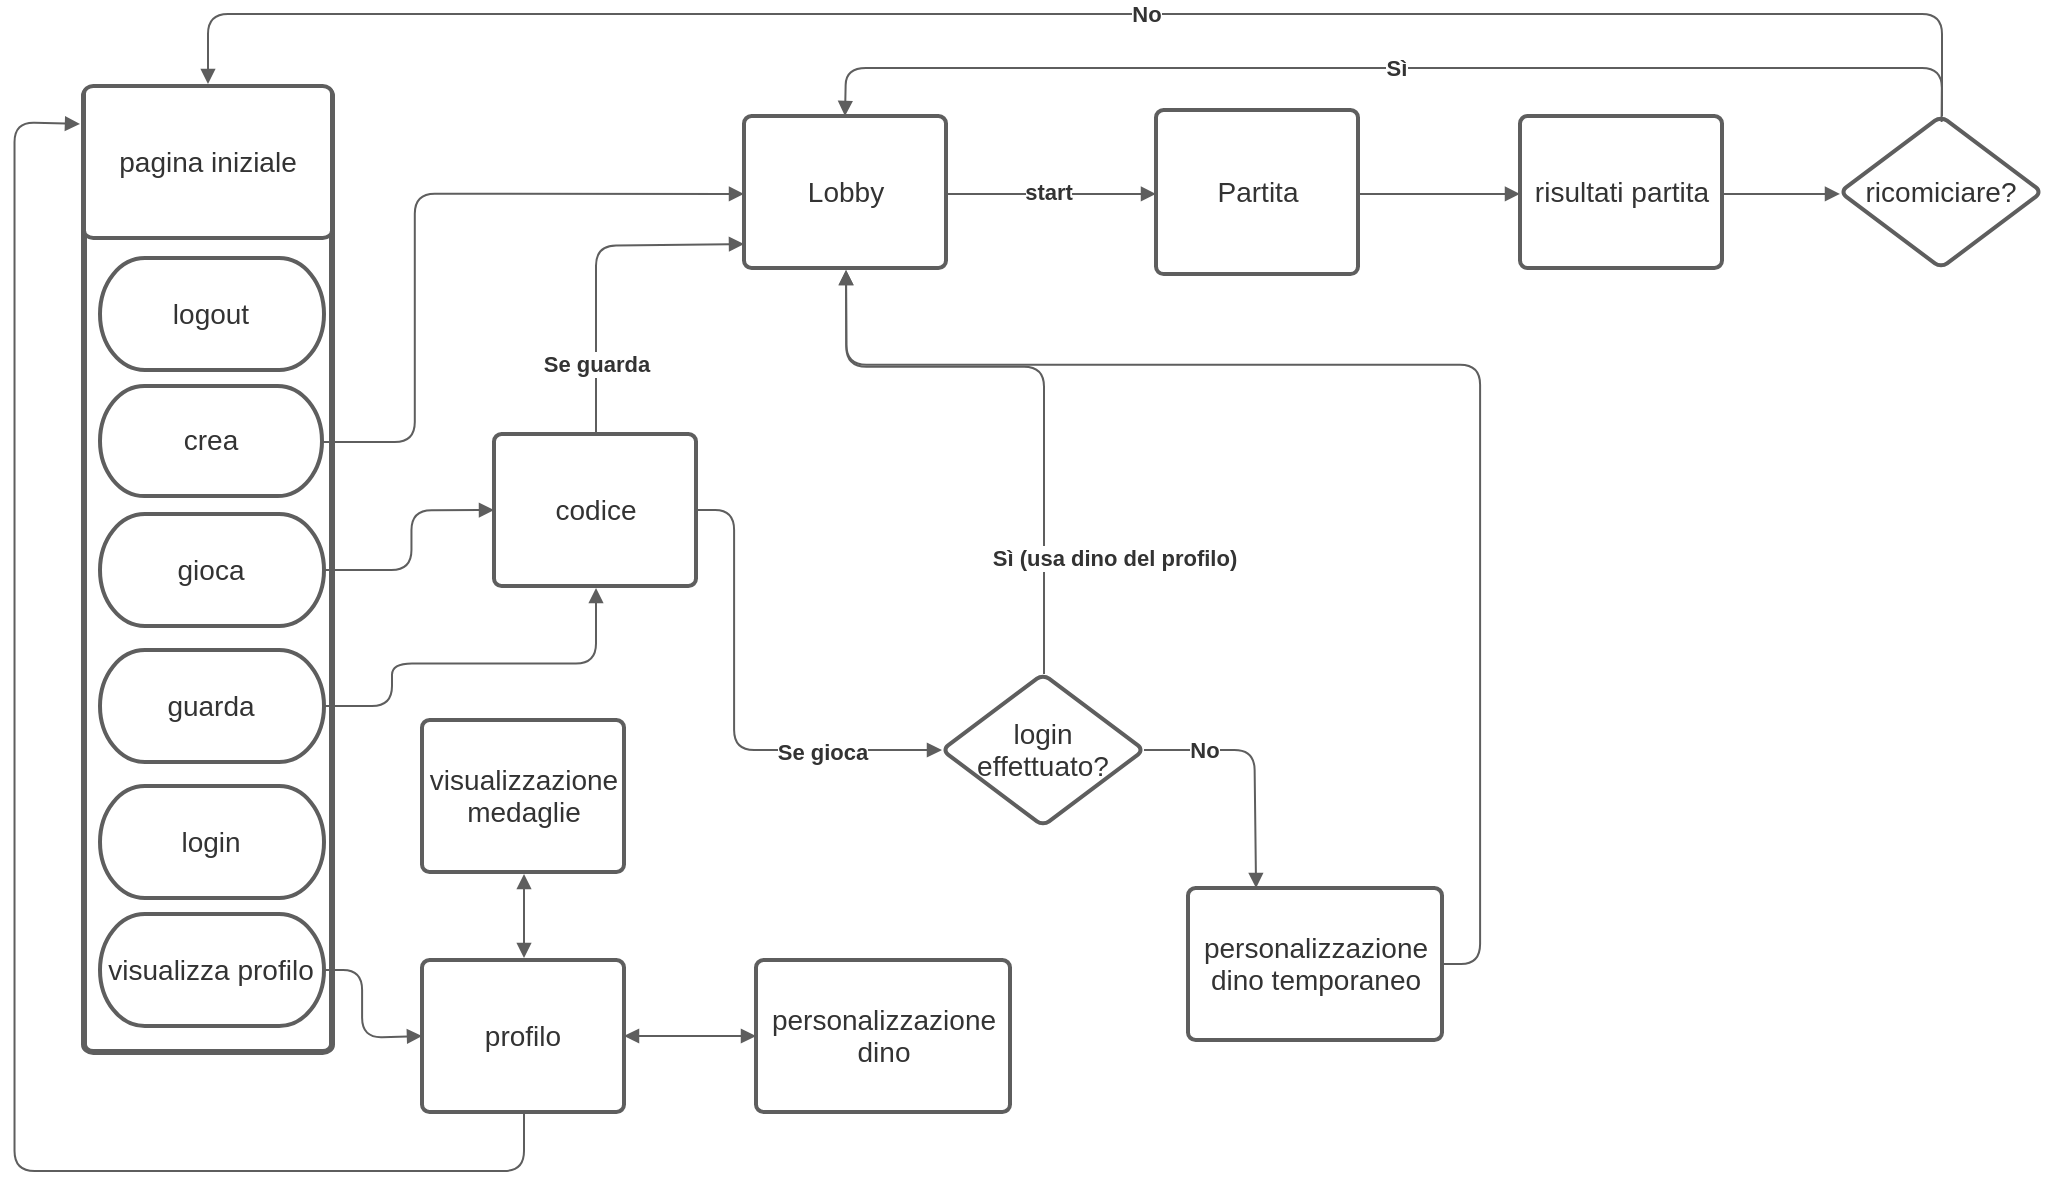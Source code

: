 <mxfile version="15.4.0" type="device"><diagram name="Pagina 1" id="Pagina_1"><mxGraphModel dx="1186" dy="614" grid="1" gridSize="10" guides="1" tooltips="1" connect="1" arrows="1" fold="1" page="1" pageScale="1" pageWidth="827" pageHeight="1169" math="0" shadow="0"><root><mxCell id="0"/><mxCell id="1" value="Connettore" parent="0"/><mxCell id="2" style="vsdxID=52;fillColor=none;gradientColor=none;fillOpacity=0;strokeColor=none;strokeWidth=3;spacingTop=-3;spacingBottom=-3;spacingLeft=-3;spacingRight=-3;labelBackgroundColor=none;rounded=1;html=1;whiteSpace=wrap;" parent="1" vertex="1"><mxGeometry x="80" y="147" width="124" height="482" as="geometry"/></mxCell><mxCell id="3" style="vsdxID=53;fillColor=#000000;gradientColor=none;fillOpacity=0;shape=stencil(fZNRcoMgEIZPwysDbNTymEmTC/QEjtLKxKpDTGNy+hIXIzAYn2D3/+Fb1iVwuDTloIhgl9H0Z3XT9dgQ+CRC6K5RRo92ReBI4PDdG/Vj+mtX434orVKwOaJq9PCnWrDSVF/6oTDGKPAiwwQ6f/u/542Ty2PqvqgLOQdOqK2uBsU8VPPX4Zn0vx2gYBKOiObSWURwwgS4BbrA3cEXzPezvUVodefhypyKLER+xys/bPkRc0TIWAS4WRPEDkg9WgJ6dTgqSV2vNrBXA3858l0I7pcW17Kg+q8V0W+xeg1JGBKoa4dj+Cls+ULp1wKhApLvk6B8/9faxTweODi6bXG6/Hw8TjaEowjHfw==);strokeColor=#5e5e5e;strokeWidth=3;spacingTop=-3;spacingBottom=-3;spacingLeft=-3;spacingRight=-3;labelBackgroundColor=none;rounded=1;html=1;whiteSpace=wrap;" parent="2" vertex="1"><mxGeometry width="124" height="482" as="geometry"/></mxCell><mxCell id="4" style="vsdxID=1;fillColor=none;gradientColor=none;strokeColor=none;strokeWidth=2;spacingTop=-3;spacingBottom=-3;spacingLeft=-3;spacingRight=-3;labelBackgroundColor=none;rounded=1;html=1;whiteSpace=wrap;" parent="1" vertex="1"><mxGeometry x="285" y="320" width="101" height="76" as="geometry"/></mxCell><mxCell id="5" style="vsdxID=2;fillColor=#ffffff;gradientColor=none;shape=stencil(fZNbEoIwDEVX018mNOODT8fHBlwBA1U6IjgVFVy9hbTSFvSvaW4mJ7cNw+29SG+Ccbg3qr6Il8ybguGOcS6rQijZ6BPDPcPtqVbirOpHlVN8S7WSw3AjcqqJezWHVGVH+RZ0BxHGqwUlqPJaP/uOrclTqqOIhAcSZg9FytiXmpBHRg4tN/2jZWI03CtpkUKMLEqHrmBoCBvds5SVA5csvz26iX4KmKz1sD4kBIQAPqAzBIYSnHgygzjKDcNfC0e1RV59LbGM7hQhtoV0jQm4f4E63s8UzKCOjxnCt/7rWkp3FvQVODVnBvHPX9SH4cfTLsiypIVx8+GG6CvaLtx/AA==);strokeColor=#5e5e5e;strokeWidth=2;spacingTop=-3;spacingBottom=-3;spacingLeft=-3;spacingRight=-3;labelBackgroundColor=none;rounded=1;html=1;whiteSpace=wrap;" parent="4" vertex="1"><mxGeometry width="101" height="76" as="geometry"/></mxCell><mxCell id="6" value="&lt;p style=&quot;align:center;margin-left:0;margin-right:0;margin-top:0px;margin-bottom:0px;text-indent:0;valign:middle;direction:ltr;&quot;&gt;&lt;font style=&quot;font-size:14px;font-family:Arial;color:#333333;direction:ltr;letter-spacing:0px;line-height:100%;opacity:1&quot;&gt;codice&lt;/font&gt;&lt;/p&gt;" style="text;vsdxID=1;fillColor=none;gradientColor=none;strokeColor=none;strokeWidth=2;spacingTop=-3;spacingBottom=-3;spacingLeft=-3;spacingRight=-3;labelBackgroundColor=none;rounded=1;html=1;whiteSpace=wrap;verticalAlign=middle;align=center;;html=1;" parent="4" vertex="1"><mxGeometry x="7.62" y="7.42" width="86.36" height="60.96" as="geometry"/></mxCell><mxCell id="7" style="vsdxID=3;fillColor=none;gradientColor=none;strokeColor=none;strokeWidth=2;spacingTop=-3;spacingBottom=-3;spacingLeft=-3;spacingRight=-3;labelBackgroundColor=none;rounded=1;html=1;whiteSpace=wrap;" parent="1" vertex="1"><mxGeometry x="80" y="146" width="124" height="76" as="geometry"/></mxCell><mxCell id="8" style="vsdxID=4;fillColor=#ffffff;gradientColor=none;shape=stencil(fZNbEoIwDEVX018mNOODT8fHBlwBA1U6IjgVFVy9hbTSFvSvaW4mJ7cNw+29SG+Ccbg3qr6Il8ybguGOcS6rQijZ6BPDPcPtqVbirOpHlVN8S7WSw3AjcqqJezWHVGVH+RZ0BxHGqwUlqPJaP/uOrclTqqOIhAcSZg9FytiXmpBHRg4tN/2jZWI03CtpkUKMLEqHrmBoCBvds5SVA5csvz26iX4KmKz1sD4kBIQAPqAzBIYSnHgygzjKDcNfC0e1RV59LbGM7hQhtoV0jQm4f4E63s8UzKCOjxnCt/7rWkp3FvQVODVnBvHPX9SH4cfTLsiypIVx8+GG6CvaLtx/AA==);strokeColor=#5e5e5e;strokeWidth=2;spacingTop=-3;spacingBottom=-3;spacingLeft=-3;spacingRight=-3;labelBackgroundColor=none;rounded=1;html=1;whiteSpace=wrap;" parent="7" vertex="1"><mxGeometry width="124" height="76" as="geometry"/></mxCell><mxCell id="9" value="&lt;p style=&quot;align:center;margin-left:0;margin-right:0;margin-top:0px;margin-bottom:0px;text-indent:0;valign:middle;direction:ltr;&quot;&gt;&lt;font style=&quot;font-size:14px;font-family:Arial;color:#333333;direction:ltr;letter-spacing:0px;line-height:100%;opacity:1&quot;&gt;pagina iniziale&lt;/font&gt;&lt;/p&gt;" style="text;vsdxID=3;fillColor=none;gradientColor=none;strokeColor=none;strokeWidth=2;spacingTop=-3;spacingBottom=-3;spacingLeft=-3;spacingRight=-3;labelBackgroundColor=none;rounded=1;html=1;whiteSpace=wrap;verticalAlign=middle;align=center;;html=1;" parent="7" vertex="1"><mxGeometry x="9.36" y="7.42" width="106.08" height="60.96" as="geometry"/></mxCell><mxCell id="10" style="vsdxID=5;fillColor=none;gradientColor=none;strokeColor=none;strokeWidth=2;spacingTop=-3;spacingBottom=-3;spacingLeft=-3;spacingRight=-3;labelBackgroundColor=none;rounded=1;html=1;whiteSpace=wrap;" parent="1" vertex="1"><mxGeometry x="88" y="296" width="111" height="55" as="geometry"/></mxCell><mxCell id="11" style="vsdxID=6;fillColor=#ffffff;gradientColor=none;shape=stencil(jZPbDoIwDIafZrdLaVXg0nh4AZ+AyJRFBDPx+PSi3cI2D5Grrf3bfvtTBM2OVXFQAuHYmXanLrrsKkFzgaibShnd9SdBC0GzTWvU1rSnpuT7oeiVCK+IKrkmeaoRCrNe6bviGMkMcv+bsIi77Nvzc/qVtRlw7sZXvi1ZuT4ZliaczBMJttUt8fVwRUsDrp0NIEpKfZSxLaC4wAbGHgFMP0AMFTaQpnKCIYYPGpO5yVk02AmGybVuPKMwNCqQv1NmMh+FmAMABtY5QP8ZFCr+tSYy5qv3+MYYIrn5McBvg35tUn94LS+vta5r3n0/Hy97H+IfhRYP);strokeColor=#5e5e5e;strokeWidth=2;spacingTop=-3;spacingBottom=-3;spacingLeft=-3;spacingRight=-3;labelBackgroundColor=none;rounded=1;html=1;whiteSpace=wrap;" parent="10" vertex="1"><mxGeometry width="111" height="55" as="geometry"/></mxCell><mxCell id="12" value="&lt;p style=&quot;align:center;margin-left:0;margin-right:0;margin-top:0px;margin-bottom:0px;text-indent:0;valign:middle;direction:ltr;&quot;&gt;&lt;font style=&quot;font-size:14px;font-family:Arial;color:#333333;direction:ltr;letter-spacing:0px;line-height:100%;opacity:1&quot;&gt;crea&lt;/font&gt;&lt;/p&gt;" style="text;vsdxID=5;fillColor=none;gradientColor=none;strokeColor=none;strokeWidth=2;spacingTop=-3;spacingBottom=-3;spacingLeft=-3;spacingRight=-3;labelBackgroundColor=none;rounded=1;html=1;whiteSpace=wrap;verticalAlign=middle;align=center;;html=1;" parent="10" vertex="1"><mxGeometry x="3.48" y="2.69" width="104.62" height="48.82" as="geometry"/></mxCell><mxCell id="13" style="vsdxID=7;fillColor=none;gradientColor=none;strokeColor=none;strokeWidth=2;spacingTop=-3;spacingBottom=-3;spacingLeft=-3;spacingRight=-3;labelBackgroundColor=none;rounded=1;html=1;whiteSpace=wrap;" parent="1" vertex="1"><mxGeometry x="88" y="360" width="112" height="56" as="geometry"/></mxCell><mxCell id="14" style="vsdxID=8;fillColor=#ffffff;gradientColor=none;shape=stencil(jZPRjoIwEEW/pq/NdGYVeNy4+gN+AZEqzbJgKir69SLThrbumuWpvXOHOdwMglanujxqgXDqbfetr6bqa0FfAtG0tbamH0+C1oJW+87qg+3ObcX3Yzk6ESZFV9yjnm6E0u625q5ZA0kqW3CBO3+6y3PiwPUcuHZz9um2YefubNmquFgoCUtnV6EfBnQE4F/nBERJWRE8DmWgtMEJi4AAPn+BmDuckGVyiTFGCJqS+cl5Mtgb5smNaYOgMA4qsr9S5rL4iDFnAIyi84DhZ1Ds+G80STB/Zo8vjDGSn58CvA/o3SaNh2lheZVN0/C+h/V0wUeJfw5aPwA=);strokeColor=#5e5e5e;strokeWidth=2;spacingTop=-3;spacingBottom=-3;spacingLeft=-3;spacingRight=-3;labelBackgroundColor=none;rounded=1;html=1;whiteSpace=wrap;" parent="13" vertex="1"><mxGeometry width="112" height="56" as="geometry"/></mxCell><mxCell id="15" value="&lt;p style=&quot;align:center;margin-left:0;margin-right:0;margin-top:0px;margin-bottom:0px;text-indent:0;valign:middle;direction:ltr;&quot;&gt;&lt;font style=&quot;font-size:14px;font-family:Arial;color:#333333;direction:ltr;letter-spacing:0px;line-height:100%;opacity:1&quot;&gt;gioca&lt;/font&gt;&lt;/p&gt;" style="text;vsdxID=7;fillColor=none;gradientColor=none;strokeColor=none;strokeWidth=2;spacingTop=-3;spacingBottom=-3;spacingLeft=-3;spacingRight=-3;labelBackgroundColor=none;rounded=1;html=1;whiteSpace=wrap;verticalAlign=middle;align=center;;html=1;" parent="13" vertex="1"><mxGeometry x="3.49" y="3.51" width="105" height="49" as="geometry"/></mxCell><mxCell id="16" style="vsdxID=9;fillColor=none;gradientColor=none;strokeColor=none;strokeWidth=2;spacingTop=-3;spacingBottom=-3;spacingLeft=-3;spacingRight=-3;labelBackgroundColor=none;rounded=1;html=1;whiteSpace=wrap;" parent="1" vertex="1"><mxGeometry x="88" y="428" width="112" height="56" as="geometry"/></mxCell><mxCell id="17" style="vsdxID=10;fillColor=#ffffff;gradientColor=none;shape=stencil(jZPRjoIwEEW/pq/NdGYVeNy4+gN+AZEqzbJgKir69SLThrbumuWpvXOHOdwMglanujxqgXDqbfetr6bqa0FfAtG0tbamH0+C1oJW+87qg+3ObcX3Yzk6ESZFV9yjnm6E0u625q5ZA0kqW3CBO3+6y3PiwPUcuHZz9um2YefubNmquFgoCUtnV6EfBnQE4F/nBERJWRE8DmWgtMEJi4AAPn+BmDuckGVyiTFGCJqS+cl5Mtgb5smNaYOgMA4qsr9S5rL4iDFnAIyi84DhZ1Ds+G80STB/Zo8vjDGSn58CvA/o3SaNh2lheZVN0/C+h/V0wUeJfw5aPwA=);strokeColor=#5e5e5e;strokeWidth=2;spacingTop=-3;spacingBottom=-3;spacingLeft=-3;spacingRight=-3;labelBackgroundColor=none;rounded=1;html=1;whiteSpace=wrap;" parent="16" vertex="1"><mxGeometry width="112" height="56" as="geometry"/></mxCell><mxCell id="18" value="&lt;p style=&quot;align:center;margin-left:0;margin-right:0;margin-top:0px;margin-bottom:0px;text-indent:0;valign:middle;direction:ltr;&quot;&gt;&lt;font style=&quot;font-size:14px;font-family:Arial;color:#333333;direction:ltr;letter-spacing:0px;line-height:100%;opacity:1&quot;&gt;guarda&lt;/font&gt;&lt;/p&gt;" style="text;vsdxID=9;fillColor=none;gradientColor=none;strokeColor=none;strokeWidth=2;spacingTop=-3;spacingBottom=-3;spacingLeft=-3;spacingRight=-3;labelBackgroundColor=none;rounded=1;html=1;whiteSpace=wrap;verticalAlign=middle;align=center;;html=1;" parent="16" vertex="1"><mxGeometry x="3.49" y="3.51" width="105" height="49" as="geometry"/></mxCell><mxCell id="19" style="vsdxID=15;fillColor=none;gradientColor=none;strokeColor=none;strokeWidth=2;spacingTop=-3;spacingBottom=-3;spacingLeft=-3;spacingRight=-3;labelBackgroundColor=none;rounded=1;html=1;whiteSpace=wrap;" parent="1" vertex="1"><mxGeometry x="410" y="161" width="101" height="76" as="geometry"/></mxCell><mxCell id="20" style="vsdxID=16;fillColor=#ffffff;gradientColor=none;shape=stencil(fZNbEoIwDEVX018mNOODT8fHBlwBA1U6IjgVFVy9hbTSFvSvaW4mJ7cNw+29SG+Ccbg3qr6Il8ybguGOcS6rQijZ6BPDPcPtqVbirOpHlVN8S7WSw3AjcqqJezWHVGVH+RZ0BxHGqwUlqPJaP/uOrclTqqOIhAcSZg9FytiXmpBHRg4tN/2jZWI03CtpkUKMLEqHrmBoCBvds5SVA5csvz26iX4KmKz1sD4kBIQAPqAzBIYSnHgygzjKDcNfC0e1RV59LbGM7hQhtoV0jQm4f4E63s8UzKCOjxnCt/7rWkp3FvQVODVnBvHPX9SH4cfTLsiypIVx8+GG6CvaLtx/AA==);strokeColor=#5e5e5e;strokeWidth=2;spacingTop=-3;spacingBottom=-3;spacingLeft=-3;spacingRight=-3;labelBackgroundColor=none;rounded=1;html=1;whiteSpace=wrap;" parent="19" vertex="1"><mxGeometry width="101" height="76" as="geometry"/></mxCell><mxCell id="21" value="&lt;p style=&quot;align:center;margin-left:0;margin-right:0;margin-top:0px;margin-bottom:0px;text-indent:0;valign:middle;direction:ltr;&quot;&gt;&lt;font style=&quot;font-size:14px;font-family:Arial;color:#333333;direction:ltr;letter-spacing:0px;line-height:100%;opacity:1&quot;&gt;Lobby&lt;/font&gt;&lt;/p&gt;" style="text;vsdxID=15;fillColor=none;gradientColor=none;strokeColor=none;strokeWidth=2;spacingTop=-3;spacingBottom=-3;spacingLeft=-3;spacingRight=-3;labelBackgroundColor=none;rounded=1;html=1;whiteSpace=wrap;verticalAlign=middle;align=center;;html=1;" parent="19" vertex="1"><mxGeometry x="7.62" y="7.42" width="86.36" height="60.96" as="geometry"/></mxCell><mxCell id="22" style="vsdxID=18;fillColor=none;gradientColor=none;strokeColor=none;strokeWidth=2;spacingTop=-3;spacingBottom=-3;spacingLeft=-3;spacingRight=-3;labelBackgroundColor=none;rounded=1;html=1;whiteSpace=wrap;" parent="1" vertex="1"><mxGeometry x="616" y="158" width="101" height="82" as="geometry"/></mxCell><mxCell id="23" style="vsdxID=19;fillColor=#ffffff;gradientColor=none;shape=stencil(fZNNcoMwDIVP461HSPzUy06aXqAnYIJbPKWQcUhLevo6yAw2dWBlSe/Zn2wk6HBp67MWCJfRDp/6xzRjK+hFIJq+1daMbiXoKOjwPlj9YYdr33B8rp0SYc7ohj3ZXY1Q29Ob+dWcA0lZVXCBnV/D9/3Eyde5dOMol4WaE6+sPV0ti7NY7UOUUEHwVTnXJ/RAslTegdEGE3FIcmG7USiYj4dnR9CZPqBVpcQiIoY9XPXkuo+RYUMIEAM+bIm2BkpdWYJ5dXioQua0R70aljYqqcqYO+xsbUUCxrThfdE/2SPi4FXSngTz+tJZAid+/YU47ItiBSXvKsG6//+6xTwoPEKm63jOwvp2sFyKh5KOfw==);strokeColor=#5e5e5e;strokeWidth=2;spacingTop=-3;spacingBottom=-3;spacingLeft=-3;spacingRight=-3;labelBackgroundColor=none;rounded=1;html=1;whiteSpace=wrap;" parent="22" vertex="1"><mxGeometry width="101" height="82" as="geometry"/></mxCell><mxCell id="24" value="&lt;p style=&quot;align:center;margin-left:0;margin-right:0;margin-top:0px;margin-bottom:0px;text-indent:0;valign:middle;direction:ltr;&quot;&gt;&lt;font style=&quot;font-size:14px;font-family:Arial;color:#333333;direction:ltr;letter-spacing:0px;line-height:100%;opacity:1&quot;&gt;Partita&lt;/font&gt;&lt;/p&gt;" style="text;vsdxID=18;fillColor=none;gradientColor=none;strokeColor=none;strokeWidth=2;spacingTop=-3;spacingBottom=-3;spacingLeft=-3;spacingRight=-3;labelBackgroundColor=none;rounded=1;html=1;whiteSpace=wrap;verticalAlign=middle;align=center;;html=1;" parent="22" vertex="1"><mxGeometry x="7.62" y="6.64" width="86.36" height="67.95" as="geometry"/></mxCell><mxCell id="25" style="vsdxID=20;fillColor=none;gradientColor=none;strokeColor=none;strokeWidth=2;spacingTop=-3;spacingBottom=-3;spacingLeft=-3;spacingRight=-3;labelBackgroundColor=none;rounded=1;html=1;whiteSpace=wrap;" parent="1" vertex="1"><mxGeometry x="249" y="583" width="101" height="76" as="geometry"/></mxCell><mxCell id="26" style="vsdxID=21;fillColor=#ffffff;gradientColor=none;shape=stencil(fZNbEoIwDEVX018mNOODT8fHBlwBA1U6IjgVFVy9hbTSFvSvaW4mJ7cNw+29SG+Ccbg3qr6Il8ybguGOcS6rQijZ6BPDPcPtqVbirOpHlVN8S7WSw3AjcqqJezWHVGVH+RZ0BxHGqwUlqPJaP/uOrclTqqOIhAcSZg9FytiXmpBHRg4tN/2jZWI03CtpkUKMLEqHrmBoCBvds5SVA5csvz26iX4KmKz1sD4kBIQAPqAzBIYSnHgygzjKDcNfC0e1RV59LbGM7hQhtoV0jQm4f4E63s8UzKCOjxnCt/7rWkp3FvQVODVnBvHPX9SH4cfTLsiypIVx8+GG6CvaLtx/AA==);strokeColor=#5e5e5e;strokeWidth=2;spacingTop=-3;spacingBottom=-3;spacingLeft=-3;spacingRight=-3;labelBackgroundColor=none;rounded=1;html=1;whiteSpace=wrap;" parent="25" vertex="1"><mxGeometry width="101" height="76" as="geometry"/></mxCell><mxCell id="27" value="&lt;p style=&quot;align:center;margin-left:0;margin-right:0;margin-top:0px;margin-bottom:0px;text-indent:0;valign:middle;direction:ltr;&quot;&gt;&lt;font style=&quot;font-size:14px;font-family:Arial;color:#333333;direction:ltr;letter-spacing:0px;line-height:100%;opacity:1&quot;&gt;profilo&lt;/font&gt;&lt;/p&gt;" style="text;vsdxID=20;fillColor=none;gradientColor=none;strokeColor=none;strokeWidth=2;spacingTop=-3;spacingBottom=-3;spacingLeft=-3;spacingRight=-3;labelBackgroundColor=none;rounded=1;html=1;whiteSpace=wrap;verticalAlign=middle;align=center;;html=1;" parent="25" vertex="1"><mxGeometry x="3.17" y="2.98" width="95.25" height="69.85" as="geometry"/></mxCell><mxCell id="28" style="vsdxID=22;fillColor=none;gradientColor=none;strokeColor=none;strokeWidth=2;spacingTop=-3;spacingBottom=-3;spacingLeft=-3;spacingRight=-3;labelBackgroundColor=none;rounded=1;html=1;whiteSpace=wrap;" parent="1" vertex="1"><mxGeometry x="632" y="547" width="127" height="76" as="geometry"/></mxCell><mxCell id="29" style="vsdxID=23;fillColor=#ffffff;gradientColor=none;shape=stencil(fZNRsoIwDEVX099OaEbRT0d9G3grYKRKRwSnoqKrt5IiTUX+mtybyWnaCFxfiuyshYJLY+ujvpu8KQRuhFKmKrQ1jTsJ3Apc72urD7a+VjnF58w5FXQZnVNN8nYryOzu3zw15UBiks5IoMpTfXt3bL1O0oMiMv6RcXe15Ey41YdKeju0yveX6DMPxUpapBC9iqHadYOVa1iaKiBbpgwNptCWCzmfcTyI2AA4WoCPsQW/pjHCN9g9w+TwBnePnMo0ml94ixi7h/xMJYL+RYmMkblHIIcHjLFb/qI9X3gL5A78HssI38T/c4ful9P/N2VJSxLq8Va4FG0Ubl8=);strokeColor=#5e5e5e;strokeWidth=2;spacingTop=-3;spacingBottom=-3;spacingLeft=-3;spacingRight=-3;labelBackgroundColor=none;rounded=1;html=1;whiteSpace=wrap;" parent="28" vertex="1"><mxGeometry width="127" height="76" as="geometry"/></mxCell><mxCell id="30" value="&lt;p style=&quot;align:center;margin-left:0;margin-right:0;margin-top:0px;margin-bottom:0px;text-indent:0;valign:middle;direction:ltr;&quot;&gt;&lt;font style=&quot;font-size:14px;font-family:Arial;color:#333333;direction:ltr;letter-spacing:0px;line-height:100%;opacity:1&quot;&gt;personalizzazione dino temporaneo&lt;/font&gt;&lt;/p&gt;" style="text;vsdxID=22;fillColor=none;gradientColor=none;strokeColor=none;strokeWidth=2;spacingTop=-3;spacingBottom=-3;spacingLeft=-3;spacingRight=-3;labelBackgroundColor=none;rounded=1;html=1;whiteSpace=wrap;verticalAlign=middle;align=center;;html=1;" parent="28" vertex="1"><mxGeometry x="7.62" y="7.42" width="111.76" height="60.96" as="geometry"/></mxCell><mxCell id="31" style="vsdxID=24;fillColor=none;gradientColor=none;strokeColor=none;strokeWidth=2;spacingTop=-3;spacingBottom=-3;spacingLeft=-3;spacingRight=-3;labelBackgroundColor=none;rounded=1;html=1;whiteSpace=wrap;" parent="1" vertex="1"><mxGeometry x="249" y="463" width="101" height="76" as="geometry"/></mxCell><mxCell id="32" style="vsdxID=25;fillColor=#ffffff;gradientColor=none;shape=stencil(fZNbEoIwDEVX018mNOODT8fHBlwBA1U6IjgVFVy9hbTSFvSvaW4mJ7cNw+29SG+Ccbg3qr6Il8ybguGOcS6rQijZ6BPDPcPtqVbirOpHlVN8S7WSw3AjcqqJezWHVGVH+RZ0BxHGqwUlqPJaP/uOrclTqqOIhAcSZg9FytiXmpBHRg4tN/2jZWI03CtpkUKMLEqHrmBoCBvds5SVA5csvz26iX4KmKz1sD4kBIQAPqAzBIYSnHgygzjKDcNfC0e1RV59LbGM7hQhtoV0jQm4f4E63s8UzKCOjxnCt/7rWkp3FvQVODVnBvHPX9SH4cfTLsiypIVx8+GG6CvaLtx/AA==);strokeColor=#5e5e5e;strokeWidth=2;spacingTop=-3;spacingBottom=-3;spacingLeft=-3;spacingRight=-3;labelBackgroundColor=none;rounded=1;html=1;whiteSpace=wrap;" parent="31" vertex="1"><mxGeometry width="101" height="76" as="geometry"/></mxCell><mxCell id="33" value="&lt;p style=&quot;align:center;margin-left:0;margin-right:0;margin-top:0px;margin-bottom:0px;text-indent:0;valign:middle;direction:ltr;&quot;&gt;&lt;font style=&quot;font-size:14px;font-family:Arial;color:#333333;direction:ltr;letter-spacing:0px;line-height:100%;opacity:1&quot;&gt;visualizzazione medaglie&lt;/font&gt;&lt;/p&gt;" style="text;vsdxID=24;fillColor=none;gradientColor=none;strokeColor=none;strokeWidth=2;spacingTop=-3;spacingBottom=-3;spacingLeft=-3;spacingRight=-3;labelBackgroundColor=none;rounded=1;html=1;whiteSpace=wrap;verticalAlign=middle;align=center;;html=1;" parent="31" vertex="1"><mxGeometry x="7.62" y="7.42" width="86.36" height="60.96" as="geometry"/></mxCell><mxCell id="34" style="vsdxID=27;fillColor=none;gradientColor=none;strokeColor=none;strokeWidth=2;spacingTop=-3;spacingBottom=-3;spacingLeft=-3;spacingRight=-3;labelBackgroundColor=none;rounded=1;html=1;whiteSpace=wrap;" parent="1" vertex="1"><mxGeometry x="798" y="161" width="101" height="76" as="geometry"/></mxCell><mxCell id="35" style="vsdxID=28;fillColor=#ffffff;gradientColor=none;shape=stencil(fZNbEoIwDEVX018mNOODT8fHBlwBA1U6IjgVFVy9hbTSFvSvaW4mJ7cNw+29SG+Ccbg3qr6Il8ybguGOcS6rQijZ6BPDPcPtqVbirOpHlVN8S7WSw3AjcqqJezWHVGVH+RZ0BxHGqwUlqPJaP/uOrclTqqOIhAcSZg9FytiXmpBHRg4tN/2jZWI03CtpkUKMLEqHrmBoCBvds5SVA5csvz26iX4KmKz1sD4kBIQAPqAzBIYSnHgygzjKDcNfC0e1RV59LbGM7hQhtoV0jQm4f4E63s8UzKCOjxnCt/7rWkp3FvQVODVnBvHPX9SH4cfTLsiypIVx8+GG6CvaLtx/AA==);strokeColor=#5e5e5e;strokeWidth=2;spacingTop=-3;spacingBottom=-3;spacingLeft=-3;spacingRight=-3;labelBackgroundColor=none;rounded=1;html=1;whiteSpace=wrap;" parent="34" vertex="1"><mxGeometry width="101" height="76" as="geometry"/></mxCell><mxCell id="36" value="&lt;p style=&quot;align:center;margin-left:0;margin-right:0;margin-top:0px;margin-bottom:0px;text-indent:0;valign:middle;direction:ltr;&quot;&gt;&lt;font style=&quot;font-size:14px;font-family:Arial;color:#333333;direction:ltr;letter-spacing:0px;line-height:100%;opacity:1&quot;&gt;risultati partita&lt;/font&gt;&lt;/p&gt;" style="text;vsdxID=27;fillColor=none;gradientColor=none;strokeColor=none;strokeWidth=2;spacingTop=-3;spacingBottom=-3;spacingLeft=-3;spacingRight=-3;labelBackgroundColor=none;rounded=1;html=1;whiteSpace=wrap;verticalAlign=middle;align=center;;html=1;" parent="34" vertex="1"><mxGeometry x="7.62" y="7.42" width="86.36" height="60.96" as="geometry"/></mxCell><mxCell id="37" style="vsdxID=29;fillColor=none;gradientColor=none;strokeColor=none;strokeWidth=2;spacingTop=-3;spacingBottom=-3;spacingLeft=-3;spacingRight=-3;labelBackgroundColor=none;rounded=1;html=1;whiteSpace=wrap;" parent="1" vertex="1"><mxGeometry x="958" y="161" width="101" height="76" as="geometry"/></mxCell><mxCell id="38" style="vsdxID=30;fillColor=#ffffff;gradientColor=none;shape=stencil(hZNLEoIwDIZP0y1TEhFZOj4u4AkYqdIRwan4wNNbSMdJqSirJvlDvqSNwNW1zC9KgLy2pjmphy7aUuBaAOi6VEa39iRwI3B1aIw6muZWF2RfcqsEOXhUQTlxrwaZm/1OvxT5ZIRxmlCAMs/Nva/4pPgspVhHJg7WlpT7myFp7LSLaJ45uXPFEULGvgX9QD6B4okVOKwO/qSgS3F2hwGSXFqqSteMP/P5XTsTDWRhA31Pqc/MVayNEeansI89xfnpysue4ORTY+gjzlnIyVU4umAMK3/h9DGTn+8hpORzgkAE4cjRr4rhLX5h/PVm7WFYDVoaXVW0WTw+XiXrojXEzRs=);strokeColor=#5e5e5e;strokeWidth=2;spacingTop=-3;spacingBottom=-3;spacingLeft=-3;spacingRight=-3;labelBackgroundColor=none;rounded=1;html=1;whiteSpace=wrap;" parent="37" vertex="1"><mxGeometry width="101" height="76" as="geometry"/></mxCell><mxCell id="39" value="&lt;p style=&quot;align:center;margin-left:0;margin-right:0;margin-top:0px;margin-bottom:0px;text-indent:0;valign:middle;direction:ltr;&quot;&gt;&lt;font style=&quot;font-size:14px;font-family:Arial;color:#333333;direction:ltr;letter-spacing:0px;line-height:100%;opacity:1&quot;&gt;ricomiciare?&lt;/font&gt;&lt;/p&gt;" style="text;vsdxID=29;fillColor=none;gradientColor=none;strokeColor=none;strokeWidth=2;spacingTop=-3;spacingBottom=-3;spacingLeft=-3;spacingRight=-3;labelBackgroundColor=none;rounded=1;html=1;whiteSpace=wrap;verticalAlign=middle;align=center;;html=1;" parent="37" vertex="1"><mxGeometry x="3.17" y="2.98" width="95.25" height="69.85" as="geometry"/></mxCell><mxCell id="40" style="vsdxID=32;fillColor=none;gradientColor=none;strokeColor=none;strokeWidth=2;spacingTop=-3;spacingBottom=-3;spacingLeft=-3;spacingRight=-3;labelBackgroundColor=none;rounded=1;html=1;whiteSpace=wrap;" parent="1" vertex="1"><mxGeometry x="88" y="232" width="112" height="56" as="geometry"/></mxCell><mxCell id="41" style="vsdxID=33;fillColor=#ffffff;gradientColor=none;shape=stencil(jZPRjoIwEEW/pq/NdGYVeNy4+gN+AZEqzbJgKir69SLThrbumuWpvXOHOdwMglanujxqgXDqbfetr6bqa0FfAtG0tbamH0+C1oJW+87qg+3ObcX3Yzk6ESZFV9yjnm6E0u625q5ZA0kqW3CBO3+6y3PiwPUcuHZz9um2YefubNmquFgoCUtnV6EfBnQE4F/nBERJWRE8DmWgtMEJi4AAPn+BmDuckGVyiTFGCJqS+cl5Mtgb5smNaYOgMA4qsr9S5rL4iDFnAIyi84DhZ1Ds+G80STB/Zo8vjDGSn58CvA/o3SaNh2lheZVN0/C+h/V0wUeJfw5aPwA=);strokeColor=#5e5e5e;strokeWidth=2;spacingTop=-3;spacingBottom=-3;spacingLeft=-3;spacingRight=-3;labelBackgroundColor=none;rounded=1;html=1;whiteSpace=wrap;" parent="40" vertex="1"><mxGeometry width="112" height="56" as="geometry"/></mxCell><mxCell id="42" value="&lt;p style=&quot;align:center;margin-left:0;margin-right:0;margin-top:0px;margin-bottom:0px;text-indent:0;valign:middle;direction:ltr;&quot;&gt;&lt;font style=&quot;font-size:14px;font-family:Arial;color:#333333;direction:ltr;letter-spacing:0px;line-height:100%;opacity:1&quot;&gt;logout&lt;/font&gt;&lt;/p&gt;" style="text;vsdxID=32;fillColor=none;gradientColor=none;strokeColor=none;strokeWidth=2;spacingTop=-3;spacingBottom=-3;spacingLeft=-3;spacingRight=-3;labelBackgroundColor=none;rounded=1;html=1;whiteSpace=wrap;verticalAlign=middle;align=center;;html=1;" parent="40" vertex="1"><mxGeometry x="3.49" y="3.51" width="105" height="49" as="geometry"/></mxCell><mxCell id="43" style="vsdxID=35;fillColor=none;gradientColor=none;strokeColor=none;strokeWidth=2;spacingTop=-3;spacingBottom=-3;spacingLeft=-3;spacingRight=-3;labelBackgroundColor=none;rounded=1;html=1;whiteSpace=wrap;" parent="1" vertex="1"><mxGeometry x="509" y="440" width="101" height="76" as="geometry"/></mxCell><mxCell id="44" style="vsdxID=36;fillColor=#ffffff;gradientColor=none;shape=stencil(hZNLEoIwDIZP0y1TEhFZOj4u4AkYqdIRwan4wNNbSMdJqSirJvlDvqSNwNW1zC9KgLy2pjmphy7aUuBaAOi6VEa39iRwI3B1aIw6muZWF2RfcqsEOXhUQTlxrwaZm/1OvxT5ZIRxmlCAMs/Nva/4pPgspVhHJg7WlpT7myFp7LSLaJ45uXPFEULGvgX9QD6B4okVOKwO/qSgS3F2hwGSXFqqSteMP/P5XTsTDWRhA31Pqc/MVayNEeansI89xfnpysue4ORTY+gjzlnIyVU4umAMK3/h9DGTn+8hpORzgkAE4cjRr4rhLX5h/PVm7WFYDVoaXVW0WTw+XiXrojXEzRs=);strokeColor=#5e5e5e;strokeWidth=2;spacingTop=-3;spacingBottom=-3;spacingLeft=-3;spacingRight=-3;labelBackgroundColor=none;rounded=1;html=1;whiteSpace=wrap;" parent="43" vertex="1"><mxGeometry width="101" height="76" as="geometry"/></mxCell><mxCell id="45" value="&lt;p style=&quot;align:center;margin-left:0;margin-right:0;margin-top:0px;margin-bottom:0px;text-indent:0;valign:middle;direction:ltr;&quot;&gt;&lt;font style=&quot;font-size:14px;font-family:Arial;color:#333333;direction:ltr;letter-spacing:0px;line-height:100%;opacity:1&quot;&gt;login effettuato?&lt;/font&gt;&lt;/p&gt;" style="text;vsdxID=35;fillColor=none;gradientColor=none;strokeColor=none;strokeWidth=2;spacingTop=-3;spacingBottom=-3;spacingLeft=-3;spacingRight=-3;labelBackgroundColor=none;rounded=1;html=1;whiteSpace=wrap;verticalAlign=middle;align=center;;html=1;" parent="43" vertex="1"><mxGeometry x="3.17" y="2.98" width="95.25" height="69.85" as="geometry"/></mxCell><mxCell id="46" style="vsdxID=37;fillColor=none;gradientColor=none;strokeColor=none;strokeWidth=2;spacingTop=-3;spacingBottom=-3;spacingLeft=-3;spacingRight=-3;labelBackgroundColor=none;rounded=1;html=1;whiteSpace=wrap;" parent="1" vertex="1"><mxGeometry x="88" y="496" width="112" height="56" as="geometry"/></mxCell><mxCell id="47" style="vsdxID=38;fillColor=#ffffff;gradientColor=none;shape=stencil(jZPRjoIwEEW/pq/NdGYVeNy4+gN+AZEqzbJgKir69SLThrbumuWpvXOHOdwMglanujxqgXDqbfetr6bqa0FfAtG0tbamH0+C1oJW+87qg+3ObcX3Yzk6ESZFV9yjnm6E0u625q5ZA0kqW3CBO3+6y3PiwPUcuHZz9um2YefubNmquFgoCUtnV6EfBnQE4F/nBERJWRE8DmWgtMEJi4AAPn+BmDuckGVyiTFGCJqS+cl5Mtgb5smNaYOgMA4qsr9S5rL4iDFnAIyi84DhZ1Ds+G80STB/Zo8vjDGSn58CvA/o3SaNh2lheZVN0/C+h/V0wUeJfw5aPwA=);strokeColor=#5e5e5e;strokeWidth=2;spacingTop=-3;spacingBottom=-3;spacingLeft=-3;spacingRight=-3;labelBackgroundColor=none;rounded=1;html=1;whiteSpace=wrap;" parent="46" vertex="1"><mxGeometry width="112" height="56" as="geometry"/></mxCell><mxCell id="48" value="&lt;p style=&quot;align:center;margin-left:0;margin-right:0;margin-top:0px;margin-bottom:0px;text-indent:0;valign:middle;direction:ltr;&quot;&gt;&lt;font style=&quot;font-size:14px;font-family:Arial;color:#333333;direction:ltr;letter-spacing:0px;line-height:100%;opacity:1&quot;&gt;login&lt;/font&gt;&lt;/p&gt;" style="text;vsdxID=37;fillColor=none;gradientColor=none;strokeColor=none;strokeWidth=2;spacingTop=-3;spacingBottom=-3;spacingLeft=-3;spacingRight=-3;labelBackgroundColor=none;rounded=1;html=1;whiteSpace=wrap;verticalAlign=middle;align=center;;html=1;" parent="46" vertex="1"><mxGeometry x="3.49" y="3.51" width="105" height="49" as="geometry"/></mxCell><mxCell id="49" style="vsdxID=43;fillColor=none;gradientColor=none;strokeColor=none;strokeWidth=2;spacingTop=-3;spacingBottom=-3;spacingLeft=-3;spacingRight=-3;labelBackgroundColor=none;rounded=1;html=1;whiteSpace=wrap;" parent="1" vertex="1"><mxGeometry x="88" y="560" width="112" height="56" as="geometry"/></mxCell><mxCell id="50" style="vsdxID=44;fillColor=#ffffff;gradientColor=none;shape=stencil(jZPRjoIwEEW/pq/NdGYVeNy4+gN+AZEqzbJgKir69SLThrbumuWpvXOHOdwMglanujxqgXDqbfetr6bqa0FfAtG0tbamH0+C1oJW+87qg+3ObcX3Yzk6ESZFV9yjnm6E0u625q5ZA0kqW3CBO3+6y3PiwPUcuHZz9um2YefubNmquFgoCUtnV6EfBnQE4F/nBERJWRE8DmWgtMEJi4AAPn+BmDuckGVyiTFGCJqS+cl5Mtgb5smNaYOgMA4qsr9S5rL4iDFnAIyi84DhZ1Ds+G80STB/Zo8vjDGSn58CvA/o3SaNh2lheZVN0/C+h/V0wUeJfw5aPwA=);strokeColor=#5e5e5e;strokeWidth=2;spacingTop=-3;spacingBottom=-3;spacingLeft=-3;spacingRight=-3;labelBackgroundColor=none;rounded=1;html=1;whiteSpace=wrap;" parent="49" vertex="1"><mxGeometry width="112" height="56" as="geometry"/></mxCell><mxCell id="51" value="&lt;p style=&quot;align:center;margin-left:0;margin-right:0;margin-top:0px;margin-bottom:0px;text-indent:0;valign:middle;direction:ltr;&quot;&gt;&lt;font style=&quot;font-size:14px;font-family:Arial;color:#333333;direction:ltr;letter-spacing:0px;line-height:100%;opacity:1&quot;&gt;visualizza profilo&lt;/font&gt;&lt;/p&gt;" style="text;vsdxID=43;fillColor=none;gradientColor=none;strokeColor=none;strokeWidth=2;spacingTop=-3;spacingBottom=-3;spacingLeft=-3;spacingRight=-3;labelBackgroundColor=none;rounded=1;html=1;whiteSpace=wrap;verticalAlign=middle;align=center;;html=1;" parent="49" vertex="1"><mxGeometry x="3.49" y="3.51" width="105" height="49" as="geometry"/></mxCell><mxCell id="52" style="vsdxID=46;fillColor=none;gradientColor=none;strokeColor=none;strokeWidth=2;spacingTop=-3;spacingBottom=-3;spacingLeft=-3;spacingRight=-3;labelBackgroundColor=none;rounded=1;html=1;whiteSpace=wrap;" parent="1" vertex="1"><mxGeometry x="416" y="583" width="127" height="76" as="geometry"/></mxCell><mxCell id="53" style="vsdxID=47;fillColor=#ffffff;gradientColor=none;shape=stencil(fZNRsoIwDEVX099OaEbRT0d9G3grYKRKRwSnoqKrt5IiTUX+mtybyWnaCFxfiuyshYJLY+ujvpu8KQRuhFKmKrQ1jTsJ3Apc72urD7a+VjnF58w5FXQZnVNN8nYryOzu3zw15UBiks5IoMpTfXt3bL1O0oMiMv6RcXe15Ey41YdKeju0yveX6DMPxUpapBC9iqHadYOVa1iaKiBbpgwNptCWCzmfcTyI2AA4WoCPsQW/pjHCN9g9w+TwBnePnMo0ml94ixi7h/xMJYL+RYmMkblHIIcHjLFb/qI9X3gL5A78HssI38T/c4ful9P/N2VJSxLq8Va4FG0Ubl8=);strokeColor=#5e5e5e;strokeWidth=2;spacingTop=-3;spacingBottom=-3;spacingLeft=-3;spacingRight=-3;labelBackgroundColor=none;rounded=1;html=1;whiteSpace=wrap;" parent="52" vertex="1"><mxGeometry width="127" height="76" as="geometry"/></mxCell><mxCell id="54" value="&lt;p style=&quot;align:center;margin-left:0;margin-right:0;margin-top:0px;margin-bottom:0px;text-indent:0;valign:middle;direction:ltr;&quot;&gt;&lt;font style=&quot;font-size:14px;font-family:Arial;color:#333333;direction:ltr;letter-spacing:0px;line-height:100%;opacity:1&quot;&gt;personalizzazione dino&lt;/font&gt;&lt;/p&gt;" style="text;vsdxID=46;fillColor=none;gradientColor=none;strokeColor=none;strokeWidth=2;spacingTop=-3;spacingBottom=-3;spacingLeft=-3;spacingRight=-3;labelBackgroundColor=none;rounded=1;html=1;whiteSpace=wrap;verticalAlign=middle;align=center;;html=1;" parent="52" vertex="1"><mxGeometry x="7.62" y="7.42" width="111.76" height="60.96" as="geometry"/></mxCell><mxCell id="55" value="&lt;p style=&quot;align:center;margin-left:0;margin-right:0;margin-top:0px;margin-bottom:0px;text-indent:0;valign:middle;direction:ltr;&quot;&gt;&lt;font style=&quot;font-size:11px;font-family:Arial;color:#333333;direction:ltr;letter-spacing:0px;line-height:100%;opacity:1&quot;&gt;&lt;b&gt;Se guarda&lt;br/&gt;&lt;/b&gt;&lt;/font&gt;&lt;/p&gt;" style="vsdxID=58;edgeStyle=none;startArrow=none;endArrow=block;startSize=5;endSize=5;strokeColor=#5e5e5e;spacingTop=-3;spacingBottom=-3;spacingLeft=-3;spacingRight=-3;verticalAlign=middle;html=1;labelBackgroundColor=#ffffff;rounded=1;align=center;exitX=0.505;exitY=0;exitDx=0;exitDy=0;exitPerimeter=0;entryX=0;entryY=0.842;entryDx=0;entryDy=0;entryPerimeter=0;" parent="1" source="4" target="19" edge="1"><mxGeometry relative="1" as="geometry"><mxPoint y="49" as="offset"/><Array as="points"><mxPoint x="336" y="225.9"/></Array></mxGeometry></mxCell><mxCell id="56" value="&lt;p style=&quot;align:center;margin-left:0;margin-right:0;margin-top:0px;margin-bottom:0px;text-indent:0;valign:middle;direction:ltr;&quot;&gt;&lt;font style=&quot;font-size:11px;font-family:Arial;color:#333333;direction:ltr;letter-spacing:0px;line-height:100%;opacity:1&quot;&gt;&lt;b&gt;start&lt;br/&gt;&lt;/b&gt;&lt;/font&gt;&lt;/p&gt;" style="vsdxID=55;edgeStyle=none;startArrow=none;endArrow=block;startSize=5;endSize=5;strokeColor=#5e5e5e;spacingTop=-3;spacingBottom=-3;spacingLeft=-3;spacingRight=-3;verticalAlign=middle;html=1;labelBackgroundColor=#ffffff;rounded=1;align=center;exitX=1.01;exitY=0.513;exitDx=0;exitDy=0;exitPerimeter=0;entryX=0;entryY=0.512;entryDx=0;entryDy=0;entryPerimeter=0;" parent="1" source="19" target="22" edge="1"><mxGeometry relative="1" as="geometry"><mxPoint x="-2" y="-1" as="offset"/><Array as="points"/></mxGeometry></mxCell><mxCell id="57" style="vsdxID=45;edgeStyle=none;startArrow=none;endArrow=block;startSize=5;endSize=5;strokeColor=#5e5e5e;spacingTop=-3;spacingBottom=-3;spacingLeft=-3;spacingRight=-3;verticalAlign=middle;html=1;labelBackgroundColor=none;rounded=1;exitX=1;exitY=0.5;exitDx=0;exitDy=0;exitPerimeter=0;entryX=0;entryY=0.5;entryDx=0;entryDy=0;entryPerimeter=0;" parent="1" source="49" target="25" edge="1"><mxGeometry relative="1" as="geometry"><mxPoint y="-1" as="offset"/><Array as="points"><mxPoint x="219.05" y="588"/><mxPoint x="219.05" y="621.9"/></Array></mxGeometry></mxCell><mxCell id="58" value="&lt;p style=&quot;align:center;margin-left:0;margin-right:0;margin-top:0px;margin-bottom:0px;text-indent:0;valign:middle;direction:ltr;&quot;&gt;&lt;font style=&quot;font-size:11px;font-family:Arial;color:#333333;direction:ltr;letter-spacing:0px;line-height:100%;opacity:1&quot;&gt;&lt;b&gt;No&lt;/b&gt;&lt;/font&gt;&lt;/p&gt;" style="vsdxID=41;edgeStyle=none;startArrow=none;endArrow=block;startSize=5;endSize=5;strokeColor=#5e5e5e;spacingTop=-3;spacingBottom=-3;spacingLeft=-3;spacingRight=-3;verticalAlign=middle;html=1;labelBackgroundColor=#ffffff;rounded=1;align=center;exitX=1;exitY=0.5;exitDx=0;exitDy=0;exitPerimeter=0;entryX=0.268;entryY=0;entryDx=0;entryDy=0;entryPerimeter=0;" parent="1" source="43" target="28" edge="1"><mxGeometry x="-0.517" relative="1" as="geometry"><mxPoint as="offset"/><Array as="points"><mxPoint x="665.2" y="478"/></Array></mxGeometry></mxCell><mxCell id="59" style="vsdxID=11;edgeStyle=none;startArrow=none;endArrow=block;startSize=5;endSize=5;strokeColor=#5e5e5e;spacingTop=-3;spacingBottom=-3;spacingLeft=-3;spacingRight=-3;verticalAlign=middle;html=1;labelBackgroundColor=none;rounded=1;exitX=1;exitY=0.509;exitDx=0;exitDy=0;exitPerimeter=0;entryX=0;entryY=0.513;entryDx=0;entryDy=0;entryPerimeter=0;" parent="1" source="10" target="19" edge="1"><mxGeometry relative="1" as="geometry"><mxPoint x="1" y="-1" as="offset"/><Array as="points"><mxPoint x="245.4" y="324"/><mxPoint x="245.4" y="199.9"/></Array></mxGeometry></mxCell><mxCell id="60" style="vsdxID=12;edgeStyle=none;startArrow=none;endArrow=block;startSize=5;endSize=5;strokeColor=#5e5e5e;spacingTop=-3;spacingBottom=-3;spacingLeft=-3;spacingRight=-3;verticalAlign=middle;html=1;labelBackgroundColor=none;rounded=1;exitX=1;exitY=0.5;exitDx=0;exitDy=0;exitPerimeter=0;entryX=0;entryY=0.5;entryDx=0;entryDy=0;entryPerimeter=0;" parent="1" source="13" target="4" edge="1"><mxGeometry relative="1" as="geometry"><mxPoint as="offset"/><Array as="points"><mxPoint x="243.73" y="388"/><mxPoint x="243.73" y="358.1"/></Array></mxGeometry></mxCell><mxCell id="61" style="vsdxID=13;edgeStyle=none;startArrow=none;endArrow=block;startSize=5;endSize=5;strokeColor=#5e5e5e;spacingTop=-3;spacingBottom=-3;spacingLeft=-3;spacingRight=-3;verticalAlign=middle;html=1;labelBackgroundColor=none;rounded=1;exitX=1;exitY=0.5;exitDx=0;exitDy=0;exitPerimeter=0;entryX=0.505;entryY=1.013;entryDx=0;entryDy=0;entryPerimeter=0;" parent="1" source="16" target="4" edge="1"><mxGeometry relative="1" as="geometry"><mxPoint x="-12" y="-13" as="offset"/><Array as="points"><mxPoint x="234" y="456"/><mxPoint x="234" y="434.74"/><mxPoint x="336" y="434.74"/></Array></mxGeometry></mxCell><mxCell id="62" value="&lt;p style=&quot;align:center;margin-left:0;margin-right:0;margin-top:0px;margin-bottom:0px;text-indent:0;valign:middle;direction:ltr;&quot;&gt;&lt;font style=&quot;font-size:11px;font-family:Arial;color:#333333;direction:ltr;letter-spacing:0px;line-height:100%;opacity:1&quot;&gt;&lt;b&gt;Se gioca&lt;br/&gt;&lt;/b&gt;&lt;/font&gt;&lt;/p&gt;" style="vsdxID=59;edgeStyle=none;startArrow=none;endArrow=block;startSize=5;endSize=5;strokeColor=#5e5e5e;spacingTop=-3;spacingBottom=-3;spacingLeft=-3;spacingRight=-3;verticalAlign=middle;html=1;labelBackgroundColor=#ffffff;rounded=1;align=center;exitX=1;exitY=0.5;exitDx=0;exitDy=0;exitPerimeter=0;entryX=0;entryY=0.5;entryDx=0;entryDy=0;entryPerimeter=0;" parent="1" source="4" target="43" edge="1"><mxGeometry relative="1" as="geometry"><mxPoint x="44" y="19" as="offset"/><Array as="points"><mxPoint x="405.05" y="358"/><mxPoint x="405.05" y="478"/></Array></mxGeometry></mxCell><mxCell id="63" style="vsdxID=51;edgeStyle=none;startArrow=block;endArrow=block;startSize=5;endSize=5;strokeColor=#5e5e5e;spacingTop=-3;spacingBottom=-3;spacingLeft=-3;spacingRight=-3;verticalAlign=middle;html=1;labelBackgroundColor=none;rounded=1;exitX=0.505;exitY=1.013;exitDx=0;exitDy=0;exitPerimeter=0;entryX=0.505;entryY=-0.013;entryDx=0;entryDy=0;entryPerimeter=0;" parent="1" source="31" target="25" edge="1"><mxGeometry relative="1" as="geometry"><mxPoint x="10" y="-1" as="offset"/><Array as="points"/></mxGeometry></mxCell><mxCell id="64" style="vsdxID=50;edgeStyle=none;startArrow=none;endArrow=block;startSize=5;endSize=5;strokeColor=#5e5e5e;spacingTop=-3;spacingBottom=-3;spacingLeft=-3;spacingRight=-3;verticalAlign=middle;html=1;labelBackgroundColor=none;rounded=1;exitX=0.505;exitY=1.013;exitDx=0;exitDy=0;exitPerimeter=0;entryX=-0.016;entryY=0.25;entryDx=0;entryDy=0;entryPerimeter=0;" parent="1" source="25" target="7" edge="1"><mxGeometry relative="1" as="geometry"><mxPoint x="145" y="-87" as="offset"/><Array as="points"><mxPoint x="300" y="688.52"/><mxPoint x="45.26" y="688.52"/><mxPoint x="45.26" y="164.04"/></Array></mxGeometry></mxCell><mxCell id="65" value="&lt;p style=&quot;align:center;margin-left:0;margin-right:0;margin-top:0px;margin-bottom:0px;text-indent:0;valign:middle;direction:ltr;&quot;&gt;&lt;font style=&quot;font-size:11px;font-family:Arial;color:#333333;direction:ltr;letter-spacing:0px;line-height:100%;opacity:1&quot;&gt;&lt;b&gt;Sì&lt;/b&gt;&lt;/font&gt;&lt;font style=&quot;font-size:11px;font-family:Arial;color:#333333;direction:ltr;letter-spacing:0px;line-height:100%;opacity:1&quot;&gt;&lt;b&gt; (usa dino del profilo)&lt;/b&gt;&lt;/font&gt;&lt;/p&gt;" style="vsdxID=49;edgeStyle=none;startArrow=none;endArrow=block;startSize=5;endSize=5;strokeColor=#5e5e5e;spacingTop=-3;spacingBottom=-3;spacingLeft=-3;spacingRight=-3;verticalAlign=middle;html=1;labelBackgroundColor=#ffffff;rounded=1;align=center;exitX=0.505;exitY=0;exitDx=0;exitDy=0;exitPerimeter=0;entryX=0.505;entryY=1.013;entryDx=0;entryDy=0;entryPerimeter=0;" parent="1" source="43" target="19" edge="1"><mxGeometry relative="1" as="geometry"><mxPoint x="35" y="92" as="offset"/><Array as="points"><mxPoint x="560" y="286.32"/><mxPoint x="461.2" y="286.32"/></Array></mxGeometry></mxCell><mxCell id="66" style="vsdxID=48;edgeStyle=none;startArrow=block;endArrow=block;startSize=5;endSize=5;strokeColor=#5e5e5e;spacingTop=-3;spacingBottom=-3;spacingLeft=-3;spacingRight=-3;verticalAlign=middle;html=1;labelBackgroundColor=none;rounded=1;exitX=1;exitY=0.5;exitDx=0;exitDy=0;exitPerimeter=0;entryX=0;entryY=0.5;entryDx=0;entryDy=0;entryPerimeter=0;" parent="1" source="25" target="52" edge="1"><mxGeometry relative="1" as="geometry"><mxPoint x="-1" as="offset"/><Array as="points"/></mxGeometry></mxCell><mxCell id="67" style="vsdxID=42;edgeStyle=none;startArrow=none;endArrow=block;startSize=5;endSize=5;strokeColor=#5e5e5e;spacingTop=-3;spacingBottom=-3;spacingLeft=-3;spacingRight=-3;verticalAlign=middle;html=1;labelBackgroundColor=none;rounded=1;exitX=1;exitY=0.5;exitDx=0;exitDy=0;exitPerimeter=0;entryX=0.505;entryY=1.013;entryDx=0;entryDy=0;entryPerimeter=0;" parent="1" source="28" target="19" edge="1"><mxGeometry relative="1" as="geometry"><mxPoint x="-34" y="28" as="offset"/><Array as="points"><mxPoint x="778.05" y="585"/><mxPoint x="778.05" y="285.42"/><mxPoint x="461.2" y="285.42"/></Array></mxGeometry></mxCell><mxCell id="68" value="&lt;p style=&quot;margin-left: 0 ; margin-right: 0 ; margin-top: 0px ; margin-bottom: 0px ; text-indent: 0 ; direction: ltr&quot;&gt;&lt;font style=&quot;font-size: 11px ; font-family: &amp;#34;arial&amp;#34; ; color: #333333 ; direction: ltr ; letter-spacing: 0px ; line-height: 100% ; opacity: 1&quot;&gt;&lt;b&gt;No&lt;/b&gt;&lt;/font&gt;&lt;/p&gt;" style="vsdxID=40;edgeStyle=none;startArrow=none;endArrow=block;startSize=5;endSize=5;strokeColor=#5e5e5e;spacingTop=-3;spacingBottom=-3;spacingLeft=-3;spacingRight=-3;verticalAlign=middle;html=1;labelBackgroundColor=#ffffff;rounded=1;align=center;exitX=0.505;exitY=0;exitDx=0;exitDy=0;exitPerimeter=0;entryX=0.5;entryY=-0.013;entryDx=0;entryDy=0;entryPerimeter=0;" parent="1" source="37" target="7" edge="1"><mxGeometry x="-0.057" relative="1" as="geometry"><mxPoint as="offset"/><Array as="points"><mxPoint x="1009" y="110"/><mxPoint x="580" y="110"/><mxPoint x="142" y="110"/></Array></mxGeometry></mxCell><mxCell id="69" style="vsdxID=31;edgeStyle=none;startArrow=none;endArrow=block;startSize=5;endSize=5;strokeColor=#5e5e5e;spacingTop=-3;spacingBottom=-3;spacingLeft=-3;spacingRight=-3;verticalAlign=middle;html=1;labelBackgroundColor=none;rounded=1;exitX=1.01;exitY=0.513;exitDx=0;exitDy=0;exitPerimeter=0;entryX=0;entryY=0.513;entryDx=0;entryDy=0;entryPerimeter=0;" parent="1" source="34" target="37" edge="1"><mxGeometry relative="1" as="geometry"><mxPoint as="offset"/><Array as="points"/></mxGeometry></mxCell><mxCell id="70" style="vsdxID=26;edgeStyle=none;startArrow=none;endArrow=block;startSize=5;endSize=5;strokeColor=#5e5e5e;spacingTop=-3;spacingBottom=-3;spacingLeft=-3;spacingRight=-3;verticalAlign=middle;html=1;labelBackgroundColor=none;rounded=1;exitX=1;exitY=0.512;exitDx=0;exitDy=0;exitPerimeter=0;entryX=0;entryY=0.513;entryDx=0;entryDy=0;entryPerimeter=0;" parent="1" source="22" target="34" edge="1"><mxGeometry relative="1" as="geometry"><mxPoint x="10" y="22" as="offset"/><Array as="points"/></mxGeometry></mxCell><mxCell id="zrGBP7EaQi03T6v29aXg-71" value="&lt;p style=&quot;margin-left: 0 ; margin-right: 0 ; margin-top: 0px ; margin-bottom: 0px ; text-indent: 0 ; direction: ltr&quot;&gt;&lt;font style=&quot;font-size: 11px ; font-family: &amp;#34;arial&amp;#34; ; color: #333333 ; direction: ltr ; letter-spacing: 0px ; line-height: 100% ; opacity: 1&quot;&gt;&lt;b&gt;Sì&lt;/b&gt;&lt;/font&gt;&lt;/p&gt;" style="vsdxID=40;edgeStyle=none;startArrow=none;endArrow=block;startSize=5;endSize=5;strokeColor=#5e5e5e;spacingTop=-3;spacingBottom=-3;spacingLeft=-3;spacingRight=-3;verticalAlign=middle;html=1;labelBackgroundColor=#ffffff;rounded=1;align=center;entryX=0.5;entryY=0;entryDx=0;entryDy=0;exitX=0.5;exitY=0;exitDx=0;exitDy=0;" edge="1" parent="1" source="39" target="19"><mxGeometry relative="1" as="geometry"><mxPoint as="offset"/><Array as="points"><mxPoint x="1009" y="137"/><mxPoint x="461" y="137"/></Array><mxPoint x="985" y="161" as="sourcePoint"/><mxPoint x="152" y="155" as="targetPoint"/></mxGeometry></mxCell></root></mxGraphModel></diagram></mxfile>